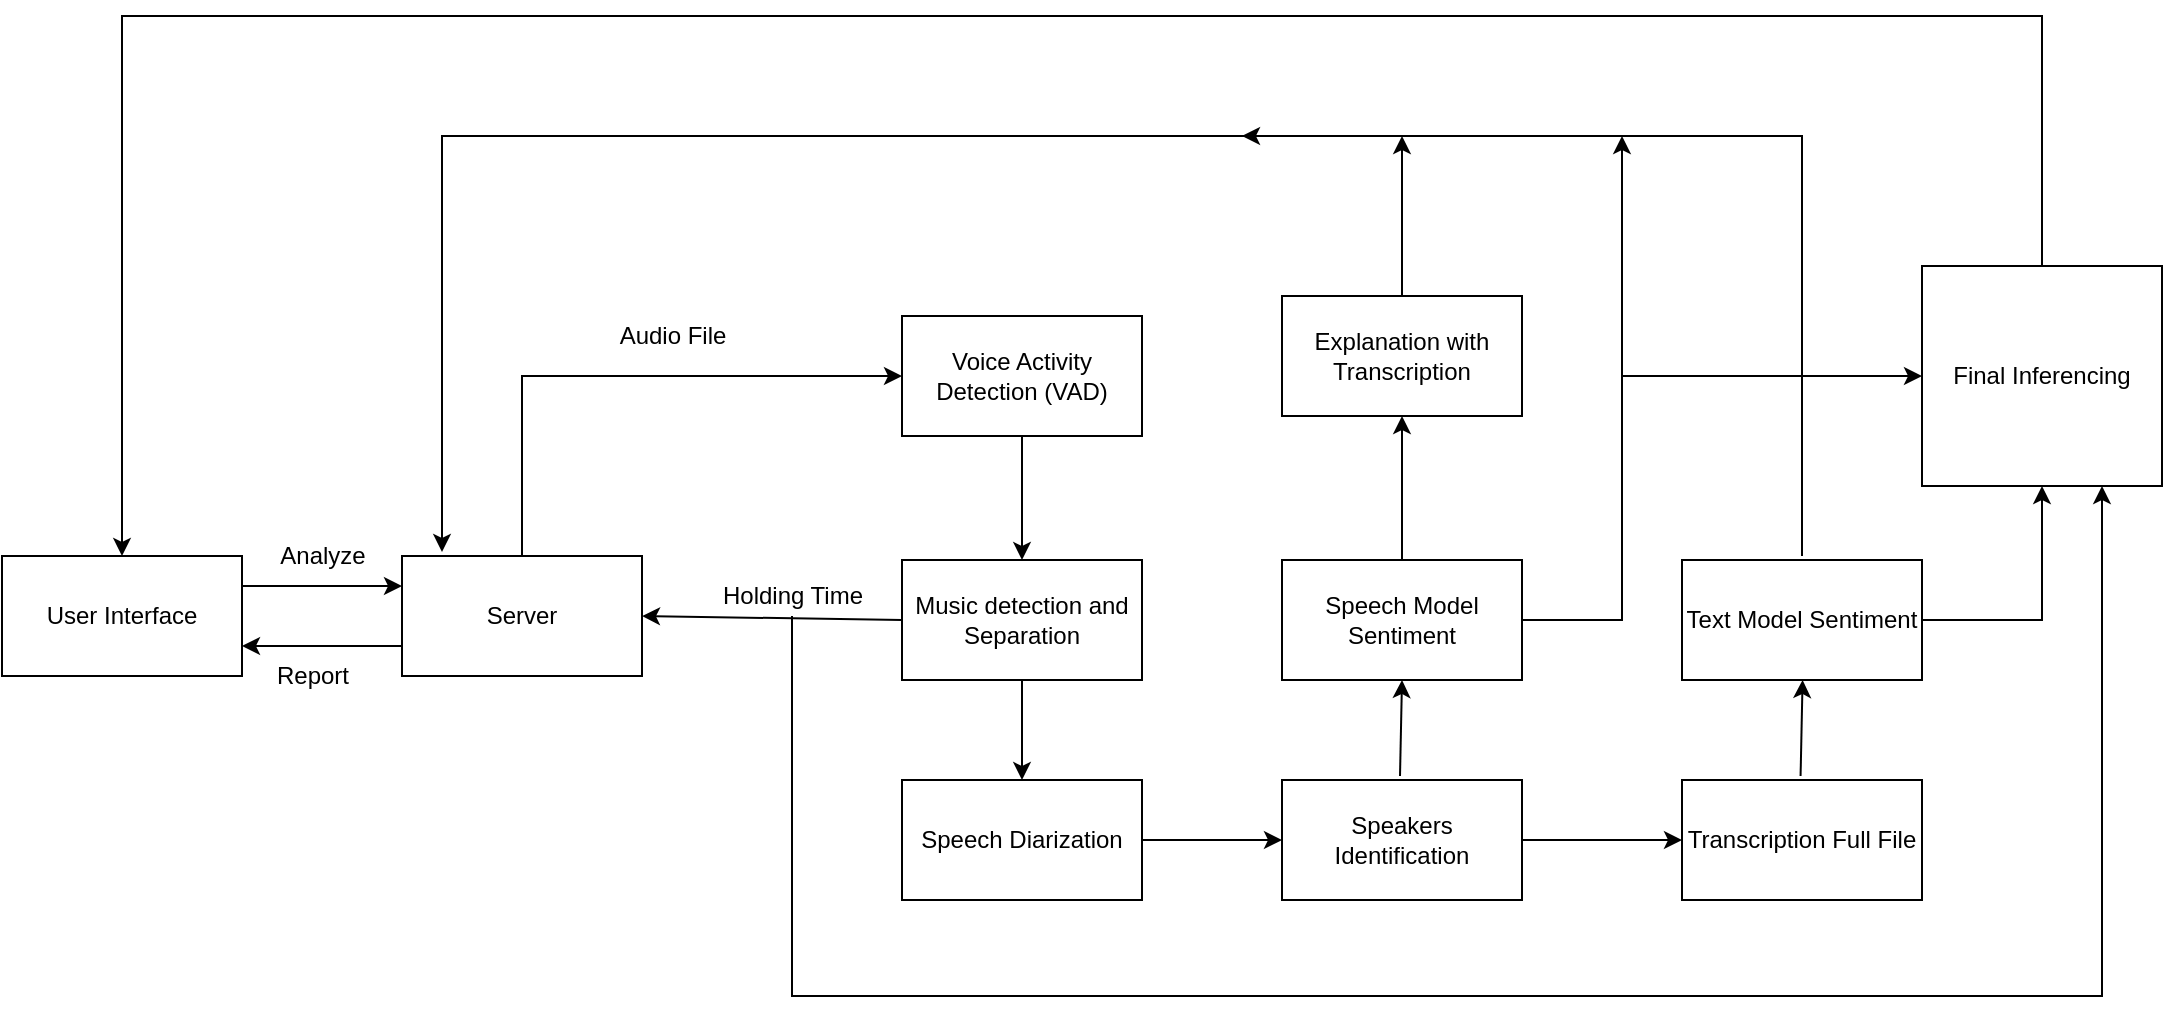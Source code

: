 <mxfile version="16.1.2" type="github">
  <diagram id="XhaWagRlBr8u-16tViGo" name="Page-1">
    <mxGraphModel dx="1240" dy="2307" grid="1" gridSize="10" guides="1" tooltips="1" connect="1" arrows="1" fold="1" page="1" pageScale="1" pageWidth="1100" pageHeight="1700" math="0" shadow="0">
      <root>
        <mxCell id="0" />
        <mxCell id="1" parent="0" />
        <mxCell id="t1mqBu5s_cC5ySdqRn4C-3" style="edgeStyle=orthogonalEdgeStyle;rounded=0;orthogonalLoop=1;jettySize=auto;html=1;exitX=1;exitY=0.25;exitDx=0;exitDy=0;" parent="1" edge="1">
          <mxGeometry relative="1" as="geometry">
            <mxPoint x="210" y="75" as="targetPoint" />
            <mxPoint x="130" y="75" as="sourcePoint" />
          </mxGeometry>
        </mxCell>
        <mxCell id="t1mqBu5s_cC5ySdqRn4C-4" style="edgeStyle=orthogonalEdgeStyle;rounded=0;orthogonalLoop=1;jettySize=auto;html=1;exitX=0;exitY=0.75;exitDx=0;exitDy=0;entryX=1;entryY=0.75;entryDx=0;entryDy=0;" parent="1" source="t1mqBu5s_cC5ySdqRn4C-5" edge="1">
          <mxGeometry relative="1" as="geometry">
            <mxPoint x="130" y="105" as="targetPoint" />
            <Array as="points" />
          </mxGeometry>
        </mxCell>
        <mxCell id="t1mqBu5s_cC5ySdqRn4C-1" value="User Interface" style="rounded=0;whiteSpace=wrap;html=1;" parent="1" vertex="1">
          <mxGeometry x="10" y="60" width="120" height="60" as="geometry" />
        </mxCell>
        <mxCell id="t1mqBu5s_cC5ySdqRn4C-2" value="" style="endArrow=classic;html=1;rounded=0;exitX=1;exitY=0.5;exitDx=0;exitDy=0;" parent="1" edge="1" source="MUSWcBlJXzdCJvnlfhoy-1">
          <mxGeometry width="50" height="50" relative="1" as="geometry">
            <mxPoint x="600" y="212" as="sourcePoint" />
            <mxPoint x="650" y="202" as="targetPoint" />
          </mxGeometry>
        </mxCell>
        <mxCell id="t1mqBu5s_cC5ySdqRn4C-8" style="edgeStyle=orthogonalEdgeStyle;rounded=0;orthogonalLoop=1;jettySize=auto;html=1;exitX=0.5;exitY=0;exitDx=0;exitDy=0;" parent="1" source="t1mqBu5s_cC5ySdqRn4C-5" target="t1mqBu5s_cC5ySdqRn4C-9" edge="1">
          <mxGeometry relative="1" as="geometry">
            <mxPoint x="420" y="-30" as="targetPoint" />
            <Array as="points">
              <mxPoint x="270" y="-30" />
            </Array>
          </mxGeometry>
        </mxCell>
        <mxCell id="t1mqBu5s_cC5ySdqRn4C-5" value="Server" style="rounded=0;whiteSpace=wrap;html=1;" parent="1" vertex="1">
          <mxGeometry x="210" y="60" width="120" height="60" as="geometry" />
        </mxCell>
        <mxCell id="t1mqBu5s_cC5ySdqRn4C-7" value="" style="endArrow=classic;html=1;rounded=0;exitX=0.5;exitY=1;exitDx=0;exitDy=0;" parent="1" edge="1" target="MUSWcBlJXzdCJvnlfhoy-1" source="t1mqBu5s_cC5ySdqRn4C-12">
          <mxGeometry width="50" height="50" relative="1" as="geometry">
            <mxPoint x="495" y="222" as="sourcePoint" />
            <mxPoint x="520" y="202" as="targetPoint" />
          </mxGeometry>
        </mxCell>
        <mxCell id="t1mqBu5s_cC5ySdqRn4C-11" style="edgeStyle=orthogonalEdgeStyle;rounded=0;orthogonalLoop=1;jettySize=auto;html=1;exitX=0.5;exitY=1;exitDx=0;exitDy=0;entryX=0.5;entryY=0;entryDx=0;entryDy=0;" parent="1" source="t1mqBu5s_cC5ySdqRn4C-9" edge="1" target="t1mqBu5s_cC5ySdqRn4C-12">
          <mxGeometry relative="1" as="geometry">
            <mxPoint x="520" y="52" as="targetPoint" />
          </mxGeometry>
        </mxCell>
        <mxCell id="t1mqBu5s_cC5ySdqRn4C-9" value="Voice Activity Detection (VAD)" style="rounded=0;whiteSpace=wrap;html=1;" parent="1" vertex="1">
          <mxGeometry x="460" y="-60" width="120" height="60" as="geometry" />
        </mxCell>
        <mxCell id="t1mqBu5s_cC5ySdqRn4C-12" value="Music detection and Separation" style="rounded=0;whiteSpace=wrap;html=1;" parent="1" vertex="1">
          <mxGeometry x="460" y="62" width="120" height="60" as="geometry" />
        </mxCell>
        <mxCell id="MUSWcBlJXzdCJvnlfhoy-1" value="Speech Diarization" style="rounded=0;whiteSpace=wrap;html=1;" vertex="1" parent="1">
          <mxGeometry x="460" y="172" width="120" height="60" as="geometry" />
        </mxCell>
        <mxCell id="MUSWcBlJXzdCJvnlfhoy-3" value="Analyze" style="text;html=1;align=center;verticalAlign=middle;resizable=0;points=[];autosize=1;strokeColor=none;fillColor=none;" vertex="1" parent="1">
          <mxGeometry x="140" y="50" width="60" height="20" as="geometry" />
        </mxCell>
        <mxCell id="MUSWcBlJXzdCJvnlfhoy-4" value="Report" style="text;html=1;align=center;verticalAlign=middle;resizable=0;points=[];autosize=1;strokeColor=none;fillColor=none;" vertex="1" parent="1">
          <mxGeometry x="140" y="110" width="50" height="20" as="geometry" />
        </mxCell>
        <mxCell id="MUSWcBlJXzdCJvnlfhoy-5" value="Speakers Identification" style="rounded=0;whiteSpace=wrap;html=1;" vertex="1" parent="1">
          <mxGeometry x="650" y="172" width="120" height="60" as="geometry" />
        </mxCell>
        <mxCell id="MUSWcBlJXzdCJvnlfhoy-6" value="Speech Model Sentiment" style="rounded=0;whiteSpace=wrap;html=1;" vertex="1" parent="1">
          <mxGeometry x="650" y="62" width="120" height="60" as="geometry" />
        </mxCell>
        <mxCell id="MUSWcBlJXzdCJvnlfhoy-7" value="Explanation with Transcription" style="rounded=0;whiteSpace=wrap;html=1;" vertex="1" parent="1">
          <mxGeometry x="650" y="-70" width="120" height="60" as="geometry" />
        </mxCell>
        <mxCell id="MUSWcBlJXzdCJvnlfhoy-8" value="" style="endArrow=classic;html=1;rounded=0;entryX=0.5;entryY=1;entryDx=0;entryDy=0;" edge="1" parent="1" target="MUSWcBlJXzdCJvnlfhoy-7">
          <mxGeometry width="50" height="50" relative="1" as="geometry">
            <mxPoint x="710" y="62" as="sourcePoint" />
            <mxPoint x="760" y="12" as="targetPoint" />
          </mxGeometry>
        </mxCell>
        <mxCell id="MUSWcBlJXzdCJvnlfhoy-9" value="" style="endArrow=classic;html=1;rounded=0;entryX=0.5;entryY=1;entryDx=0;entryDy=0;" edge="1" parent="1" target="MUSWcBlJXzdCJvnlfhoy-6">
          <mxGeometry width="50" height="50" relative="1" as="geometry">
            <mxPoint x="709" y="170" as="sourcePoint" />
            <mxPoint x="709" y="130" as="targetPoint" />
          </mxGeometry>
        </mxCell>
        <mxCell id="MUSWcBlJXzdCJvnlfhoy-10" value="Audio File" style="text;html=1;align=center;verticalAlign=middle;resizable=0;points=[];autosize=1;strokeColor=none;fillColor=none;" vertex="1" parent="1">
          <mxGeometry x="310" y="-60" width="70" height="20" as="geometry" />
        </mxCell>
        <mxCell id="MUSWcBlJXzdCJvnlfhoy-11" value="" style="endArrow=classic;html=1;rounded=0;exitX=1;exitY=0.5;exitDx=0;exitDy=0;" edge="1" parent="1" source="MUSWcBlJXzdCJvnlfhoy-5" target="MUSWcBlJXzdCJvnlfhoy-12">
          <mxGeometry width="50" height="50" relative="1" as="geometry">
            <mxPoint x="780" y="210" as="sourcePoint" />
            <mxPoint x="840" y="202" as="targetPoint" />
          </mxGeometry>
        </mxCell>
        <mxCell id="MUSWcBlJXzdCJvnlfhoy-12" value="Transcription Full File" style="rounded=0;whiteSpace=wrap;html=1;" vertex="1" parent="1">
          <mxGeometry x="850" y="172" width="120" height="60" as="geometry" />
        </mxCell>
        <mxCell id="MUSWcBlJXzdCJvnlfhoy-14" value="" style="endArrow=classic;html=1;rounded=0;entryX=0.5;entryY=1;entryDx=0;entryDy=0;" edge="1" parent="1">
          <mxGeometry width="50" height="50" relative="1" as="geometry">
            <mxPoint x="909.29" y="170" as="sourcePoint" />
            <mxPoint x="910.29" y="122" as="targetPoint" />
          </mxGeometry>
        </mxCell>
        <mxCell id="MUSWcBlJXzdCJvnlfhoy-32" style="edgeStyle=orthogonalEdgeStyle;rounded=0;orthogonalLoop=1;jettySize=auto;html=1;exitX=1;exitY=0.5;exitDx=0;exitDy=0;" edge="1" parent="1" source="MUSWcBlJXzdCJvnlfhoy-15" target="MUSWcBlJXzdCJvnlfhoy-30">
          <mxGeometry relative="1" as="geometry" />
        </mxCell>
        <mxCell id="MUSWcBlJXzdCJvnlfhoy-15" value="Text Model Sentiment" style="rounded=0;whiteSpace=wrap;html=1;" vertex="1" parent="1">
          <mxGeometry x="850" y="62" width="120" height="60" as="geometry" />
        </mxCell>
        <mxCell id="MUSWcBlJXzdCJvnlfhoy-19" style="edgeStyle=orthogonalEdgeStyle;rounded=0;orthogonalLoop=1;jettySize=auto;html=1;" edge="1" parent="1">
          <mxGeometry relative="1" as="geometry">
            <mxPoint x="230" y="58" as="targetPoint" />
            <Array as="points">
              <mxPoint x="230" y="-150" />
              <mxPoint x="230" y="58" />
            </Array>
            <mxPoint x="710" y="-150" as="sourcePoint" />
          </mxGeometry>
        </mxCell>
        <mxCell id="MUSWcBlJXzdCJvnlfhoy-21" style="edgeStyle=orthogonalEdgeStyle;rounded=0;orthogonalLoop=1;jettySize=auto;html=1;" edge="1" parent="1">
          <mxGeometry relative="1" as="geometry">
            <mxPoint x="630" y="-150" as="targetPoint" />
            <Array as="points">
              <mxPoint x="910" y="-150" />
            </Array>
            <mxPoint x="910" y="60" as="sourcePoint" />
          </mxGeometry>
        </mxCell>
        <mxCell id="MUSWcBlJXzdCJvnlfhoy-22" value="" style="endArrow=classic;html=1;rounded=0;exitX=1;exitY=0.5;exitDx=0;exitDy=0;" edge="1" parent="1" source="MUSWcBlJXzdCJvnlfhoy-6">
          <mxGeometry width="50" height="50" relative="1" as="geometry">
            <mxPoint x="550" y="110" as="sourcePoint" />
            <mxPoint x="820" y="-150" as="targetPoint" />
            <Array as="points">
              <mxPoint x="820" y="92" />
              <mxPoint x="820" y="-60" />
            </Array>
          </mxGeometry>
        </mxCell>
        <mxCell id="MUSWcBlJXzdCJvnlfhoy-25" value="" style="endArrow=classic;html=1;rounded=0;exitX=0.5;exitY=0;exitDx=0;exitDy=0;" edge="1" parent="1" source="MUSWcBlJXzdCJvnlfhoy-7">
          <mxGeometry width="50" height="50" relative="1" as="geometry">
            <mxPoint x="710" y="-80" as="sourcePoint" />
            <mxPoint x="710" y="-150" as="targetPoint" />
          </mxGeometry>
        </mxCell>
        <mxCell id="MUSWcBlJXzdCJvnlfhoy-35" style="edgeStyle=orthogonalEdgeStyle;rounded=0;orthogonalLoop=1;jettySize=auto;html=1;entryX=0.75;entryY=1;entryDx=0;entryDy=0;" edge="1" parent="1" source="MUSWcBlJXzdCJvnlfhoy-28" target="MUSWcBlJXzdCJvnlfhoy-30">
          <mxGeometry relative="1" as="geometry">
            <mxPoint x="1060" y="270" as="targetPoint" />
            <Array as="points">
              <mxPoint x="405" y="280" />
              <mxPoint x="1060" y="280" />
            </Array>
          </mxGeometry>
        </mxCell>
        <mxCell id="MUSWcBlJXzdCJvnlfhoy-28" value="Holding Time" style="text;html=1;align=center;verticalAlign=middle;resizable=0;points=[];autosize=1;strokeColor=none;fillColor=none;" vertex="1" parent="1">
          <mxGeometry x="360" y="70" width="90" height="20" as="geometry" />
        </mxCell>
        <mxCell id="MUSWcBlJXzdCJvnlfhoy-29" value="" style="endArrow=classic;html=1;rounded=0;entryX=1;entryY=0.5;entryDx=0;entryDy=0;exitX=0;exitY=0.5;exitDx=0;exitDy=0;" edge="1" parent="1" source="t1mqBu5s_cC5ySdqRn4C-12" target="t1mqBu5s_cC5ySdqRn4C-5">
          <mxGeometry width="50" height="50" relative="1" as="geometry">
            <mxPoint x="550" y="110" as="sourcePoint" />
            <mxPoint x="600" y="60" as="targetPoint" />
          </mxGeometry>
        </mxCell>
        <mxCell id="MUSWcBlJXzdCJvnlfhoy-31" style="edgeStyle=orthogonalEdgeStyle;rounded=0;orthogonalLoop=1;jettySize=auto;html=1;exitX=0.5;exitY=0;exitDx=0;exitDy=0;entryX=0.5;entryY=0;entryDx=0;entryDy=0;" edge="1" parent="1" source="MUSWcBlJXzdCJvnlfhoy-30" target="t1mqBu5s_cC5ySdqRn4C-1">
          <mxGeometry relative="1" as="geometry">
            <mxPoint x="110" y="40" as="targetPoint" />
            <Array as="points">
              <mxPoint x="1030" y="-210" />
              <mxPoint x="70" y="-210" />
            </Array>
          </mxGeometry>
        </mxCell>
        <mxCell id="MUSWcBlJXzdCJvnlfhoy-30" value="Final Inferencing" style="rounded=0;whiteSpace=wrap;html=1;" vertex="1" parent="1">
          <mxGeometry x="970" y="-85" width="120" height="110" as="geometry" />
        </mxCell>
        <mxCell id="MUSWcBlJXzdCJvnlfhoy-34" value="" style="endArrow=classic;html=1;rounded=0;entryX=0;entryY=0.5;entryDx=0;entryDy=0;" edge="1" parent="1" target="MUSWcBlJXzdCJvnlfhoy-30">
          <mxGeometry width="50" height="50" relative="1" as="geometry">
            <mxPoint x="820" y="-30" as="sourcePoint" />
            <mxPoint x="600" y="-150" as="targetPoint" />
          </mxGeometry>
        </mxCell>
      </root>
    </mxGraphModel>
  </diagram>
</mxfile>
